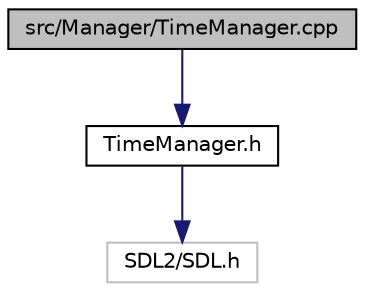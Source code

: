 digraph "src/Manager/TimeManager.cpp"
{
  edge [fontname="Helvetica",fontsize="10",labelfontname="Helvetica",labelfontsize="10"];
  node [fontname="Helvetica",fontsize="10",shape=record];
  Node1 [label="src/Manager/TimeManager.cpp",height=0.2,width=0.4,color="black", fillcolor="grey75", style="filled", fontcolor="black"];
  Node1 -> Node2 [color="midnightblue",fontsize="10",style="solid",fontname="Helvetica"];
  Node2 [label="TimeManager.h",height=0.2,width=0.4,color="black", fillcolor="white", style="filled",URL="$TimeManager_8h.html"];
  Node2 -> Node3 [color="midnightblue",fontsize="10",style="solid",fontname="Helvetica"];
  Node3 [label="SDL2/SDL.h",height=0.2,width=0.4,color="grey75", fillcolor="white", style="filled"];
}
